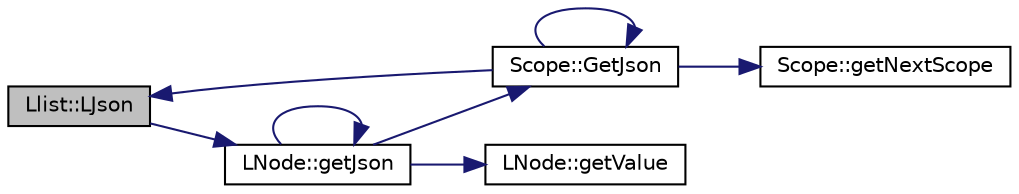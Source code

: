 digraph "Llist::LJson"
{
 // INTERACTIVE_SVG=YES
 // LATEX_PDF_SIZE
  edge [fontname="Helvetica",fontsize="10",labelfontname="Helvetica",labelfontsize="10"];
  node [fontname="Helvetica",fontsize="10",shape=record];
  rankdir="LR";
  Node1 [label="Llist::LJson",height=0.2,width=0.4,color="black", fillcolor="grey75", style="filled", fontcolor="black",tooltip=" "];
  Node1 -> Node2 [color="midnightblue",fontsize="10",style="solid",fontname="Helvetica"];
  Node2 [label="LNode::getJson",height=0.2,width=0.4,color="black", fillcolor="white", style="filled",URL="$classLNode.html#ae3ee65209772ae7cea01d820fb2c3fa3",tooltip=" "];
  Node2 -> Node2 [color="midnightblue",fontsize="10",style="solid",fontname="Helvetica"];
  Node2 -> Node3 [color="midnightblue",fontsize="10",style="solid",fontname="Helvetica"];
  Node3 [label="Scope::GetJson",height=0.2,width=0.4,color="black", fillcolor="white", style="filled",URL="$classScope.html#ab7e68bd73690095c5358f643fe606959",tooltip="Create a string with the info of the Scope."];
  Node3 -> Node3 [color="midnightblue",fontsize="10",style="solid",fontname="Helvetica"];
  Node3 -> Node4 [color="midnightblue",fontsize="10",style="solid",fontname="Helvetica"];
  Node4 [label="Scope::getNextScope",height=0.2,width=0.4,color="black", fillcolor="white", style="filled",URL="$classScope.html#a2a3d51cd40fd9ea8d183aa311c08c9f5",tooltip=" "];
  Node3 -> Node1 [color="midnightblue",fontsize="10",style="solid",fontname="Helvetica"];
  Node2 -> Node5 [color="midnightblue",fontsize="10",style="solid",fontname="Helvetica"];
  Node5 [label="LNode::getValue",height=0.2,width=0.4,color="black", fillcolor="white", style="filled",URL="$classLNode.html#a2b94043203b531a2ca1a38f22a24f9a4",tooltip=" "];
}
